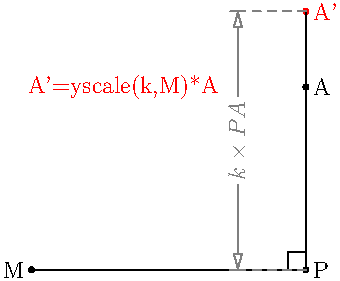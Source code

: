       import geometry;
    size(6cm,0);
    real k=sqrt(2);
    point A=(2,1);
    point M=(-1,-1); dot("M", M, W);

    point Ap=yscale(k, M)*A;
    dot("A'", Ap, red); dot("A", A, I*unit(A-Ap));
    label("A'=yscale(k,M)*A", (0,1), red);

    point P=intersectionpoint(line(A,Ap), line(M,M+E));
    dot("P", P); draw(M--P); draw(P--Ap);
    perpendicularmark(P, dir(135));
    distance("$k\times PA$",P,Ap,-12mm,grey,grey+dashed);
